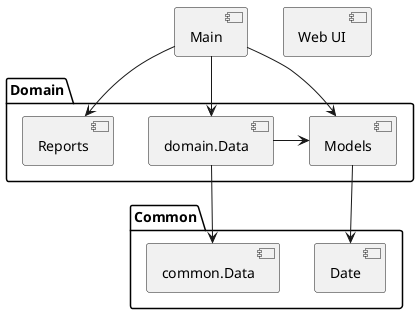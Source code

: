 @startuml component

package Common {
    component [common.Data]
    component [Date]
}

package Domain {
    component [Models]
    component [domain.Data]
    component [Reports]
}

component [Web UI]
component [Main]


[Main] -down-> [Models]
[Main] -down-> [Reports]
[Main] -down-> [domain.Data]
[domain.Data] -down-> [common.Data]
[domain.Data] -> [Models]
[Models] -down-> [Date]

@enduml
